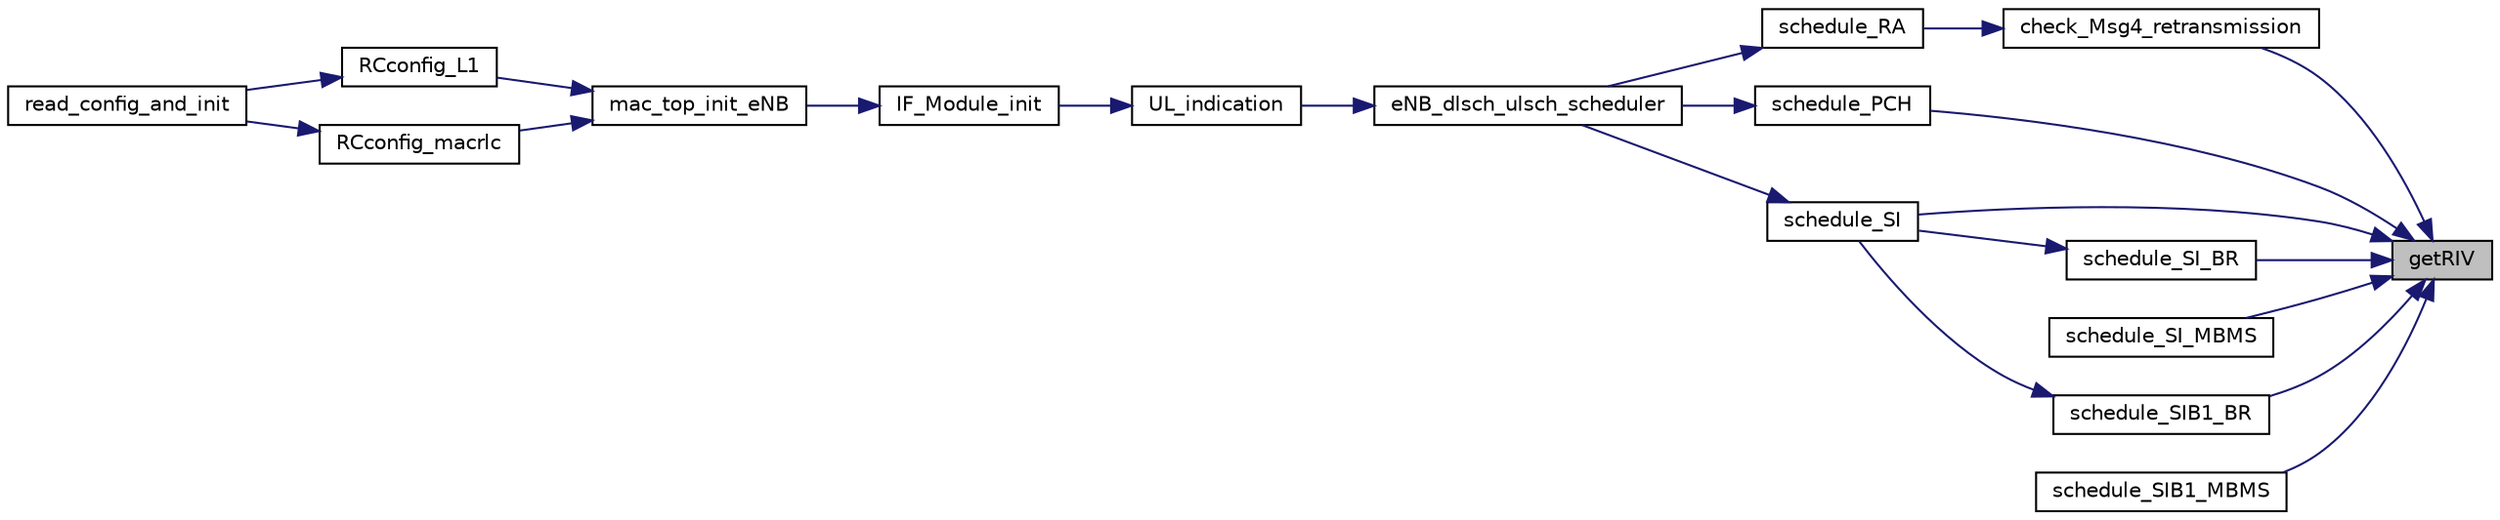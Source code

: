 digraph "getRIV"
{
 // LATEX_PDF_SIZE
  edge [fontname="Helvetica",fontsize="10",labelfontname="Helvetica",labelfontsize="10"];
  node [fontname="Helvetica",fontsize="10",shape=record];
  rankdir="RL";
  Node1 [label="getRIV",height=0.2,width=0.4,color="black", fillcolor="grey75", style="filled", fontcolor="black",tooltip=" "];
  Node1 -> Node2 [dir="back",color="midnightblue",fontsize="10",style="solid",fontname="Helvetica"];
  Node2 [label="check_Msg4_retransmission",height=0.2,width=0.4,color="black", fillcolor="white", style="filled",URL="$eNB__scheduler__RA_8c.html#a1ed5e4d0da1265b2ffad9afe5e4b80df",tooltip=" "];
  Node2 -> Node3 [dir="back",color="midnightblue",fontsize="10",style="solid",fontname="Helvetica"];
  Node3 [label="schedule_RA",height=0.2,width=0.4,color="black", fillcolor="white", style="filled",URL="$group____mac.html#ga9fced5fac952bd5b3f37c136509d1f2d",tooltip="First stage of Random-Access Scheduling. Loops over the ras and checks if RAR, Msg3 or its retransmis..."];
  Node3 -> Node4 [dir="back",color="midnightblue",fontsize="10",style="solid",fontname="Helvetica"];
  Node4 [label="eNB_dlsch_ulsch_scheduler",height=0.2,width=0.4,color="black", fillcolor="white", style="filled",URL="$group____mac.html#ga2a3ebd99050898af5b0f5ff9c9785897",tooltip=" "];
  Node4 -> Node5 [dir="back",color="midnightblue",fontsize="10",style="solid",fontname="Helvetica"];
  Node5 [label="UL_indication",height=0.2,width=0.4,color="black", fillcolor="white", style="filled",URL="$IF__Module_8h.html#a0e2ef22a02b2c6683ab06f6d53f92e4d",tooltip=" "];
  Node5 -> Node6 [dir="back",color="midnightblue",fontsize="10",style="solid",fontname="Helvetica"];
  Node6 [label="IF_Module_init",height=0.2,width=0.4,color="black", fillcolor="white", style="filled",URL="$IF__Module_8h.html#a889f718a2d163ae240f8aa0732d35a81",tooltip=" "];
  Node6 -> Node7 [dir="back",color="midnightblue",fontsize="10",style="solid",fontname="Helvetica"];
  Node7 [label="mac_top_init_eNB",height=0.2,width=0.4,color="black", fillcolor="white", style="filled",URL="$group____mac.html#ga7b366a80fdb7f92ef5b4418560f2c330",tooltip=" "];
  Node7 -> Node8 [dir="back",color="midnightblue",fontsize="10",style="solid",fontname="Helvetica"];
  Node8 [label="RCconfig_L1",height=0.2,width=0.4,color="black", fillcolor="white", style="filled",URL="$group____enb__app.html#gaf0a0b784f891b689029fdac80981bb48",tooltip=" "];
  Node8 -> Node9 [dir="back",color="midnightblue",fontsize="10",style="solid",fontname="Helvetica"];
  Node9 [label="read_config_and_init",height=0.2,width=0.4,color="black", fillcolor="white", style="filled",URL="$group____enb__app.html#gafd8182cd803334f6a7df61898dc81389",tooltip=" "];
  Node7 -> Node10 [dir="back",color="midnightblue",fontsize="10",style="solid",fontname="Helvetica"];
  Node10 [label="RCconfig_macrlc",height=0.2,width=0.4,color="black", fillcolor="white", style="filled",URL="$group____enb__app.html#gad938d81629b25898f7beb6f9c854846b",tooltip=" "];
  Node10 -> Node9 [dir="back",color="midnightblue",fontsize="10",style="solid",fontname="Helvetica"];
  Node1 -> Node11 [dir="back",color="midnightblue",fontsize="10",style="solid",fontname="Helvetica"];
  Node11 [label="schedule_PCH",height=0.2,width=0.4,color="black", fillcolor="white", style="filled",URL="$group____mac.html#ga315f527307d1f3b4802ebc51a0e00d5f",tooltip="First stage of PCH Scheduling. Gets a PCH SDU from RRC if available and computes the MCS required to ..."];
  Node11 -> Node4 [dir="back",color="midnightblue",fontsize="10",style="solid",fontname="Helvetica"];
  Node1 -> Node12 [dir="back",color="midnightblue",fontsize="10",style="solid",fontname="Helvetica"];
  Node12 [label="schedule_SI",height=0.2,width=0.4,color="black", fillcolor="white", style="filled",URL="$group____mac.html#ga89cfae638deeee04f4f6f472029d31e5",tooltip="First stage of SI Scheduling. Gets a SI SDU from RRC if available and computes the MCS required to tr..."];
  Node12 -> Node4 [dir="back",color="midnightblue",fontsize="10",style="solid",fontname="Helvetica"];
  Node1 -> Node13 [dir="back",color="midnightblue",fontsize="10",style="solid",fontname="Helvetica"];
  Node13 [label="schedule_SI_BR",height=0.2,width=0.4,color="black", fillcolor="white", style="filled",URL="$eNB__scheduler__bch_8c.html#a2872f8d1780e7fad27c2bd1c8f3f9d04",tooltip=" "];
  Node13 -> Node12 [dir="back",color="midnightblue",fontsize="10",style="solid",fontname="Helvetica"];
  Node1 -> Node14 [dir="back",color="midnightblue",fontsize="10",style="solid",fontname="Helvetica"];
  Node14 [label="schedule_SI_MBMS",height=0.2,width=0.4,color="black", fillcolor="white", style="filled",URL="$group____mac.html#ga1d71ca94c027ca34e03e7594cc060829",tooltip="First stage of SI Scheduling. Gets a SI SDU from RRC if available and computes the MCS required to tr..."];
  Node1 -> Node15 [dir="back",color="midnightblue",fontsize="10",style="solid",fontname="Helvetica"];
  Node15 [label="schedule_SIB1_BR",height=0.2,width=0.4,color="black", fillcolor="white", style="filled",URL="$eNB__scheduler__bch_8c.html#a77972fe70c3db20c88f0636e0b4c961d",tooltip=" "];
  Node15 -> Node12 [dir="back",color="midnightblue",fontsize="10",style="solid",fontname="Helvetica"];
  Node1 -> Node16 [dir="back",color="midnightblue",fontsize="10",style="solid",fontname="Helvetica"];
  Node16 [label="schedule_SIB1_MBMS",height=0.2,width=0.4,color="black", fillcolor="white", style="filled",URL="$eNB__scheduler__bch_8c.html#aa2fc0ff934066b2c31e018777350f3e4",tooltip=" "];
}
